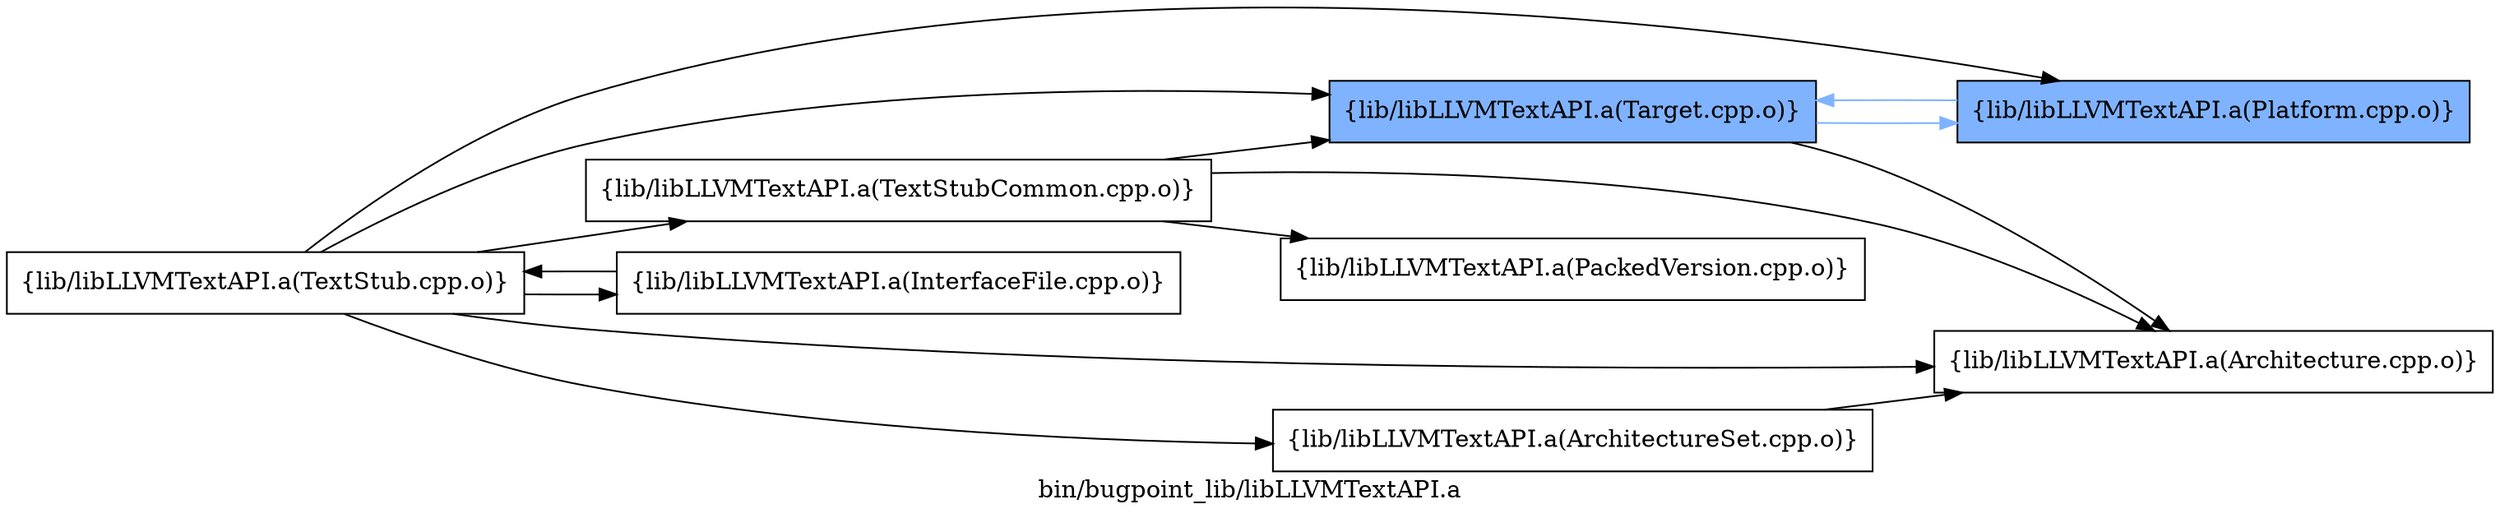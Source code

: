 digraph "bin/bugpoint_lib/libLLVMTextAPI.a" {
	label="bin/bugpoint_lib/libLLVMTextAPI.a";
	rankdir=LR;
	{ rank=same; Node0x5646d487d758;  }

	Node0x5646d487d758 [shape=record,shape=box,group=1,style=filled,fillcolor="0.600000 0.5 1",label="{lib/libLLVMTextAPI.a(Target.cpp.o)}"];
	Node0x5646d487d758 -> Node0x5646d487d488;
	Node0x5646d487d758 -> Node0x5646d487c8a8[color="0.600000 0.5 1"];
	Node0x5646d4881128 [shape=record,shape=box,group=0,label="{lib/libLLVMTextAPI.a(TextStub.cpp.o)}"];
	Node0x5646d4881128 -> Node0x5646d487d758;
	Node0x5646d4881128 -> Node0x5646d487d488;
	Node0x5646d4881128 -> Node0x5646d487c8a8;
	Node0x5646d4881128 -> Node0x5646d48809f8;
	Node0x5646d4881128 -> Node0x5646d48802c8;
	Node0x5646d4881128 -> Node0x5646d487fa08;
	Node0x5646d487d488 [shape=record,shape=box,group=0,label="{lib/libLLVMTextAPI.a(Architecture.cpp.o)}"];
	Node0x5646d487c8a8 [shape=record,shape=box,group=1,style=filled,fillcolor="0.600000 0.5 1",label="{lib/libLLVMTextAPI.a(Platform.cpp.o)}"];
	Node0x5646d487c8a8 -> Node0x5646d487d758[color="0.600000 0.5 1"];
	Node0x5646d48809f8 [shape=record,shape=box,group=0,label="{lib/libLLVMTextAPI.a(InterfaceFile.cpp.o)}"];
	Node0x5646d48809f8 -> Node0x5646d4881128;
	Node0x5646d48802c8 [shape=record,shape=box,group=0,label="{lib/libLLVMTextAPI.a(ArchitectureSet.cpp.o)}"];
	Node0x5646d48802c8 -> Node0x5646d487d488;
	Node0x5646d487fa08 [shape=record,shape=box,group=0,label="{lib/libLLVMTextAPI.a(TextStubCommon.cpp.o)}"];
	Node0x5646d487fa08 -> Node0x5646d487d758;
	Node0x5646d487fa08 -> Node0x5646d487d488;
	Node0x5646d487fa08 -> Node0x5646d487f828;
	Node0x5646d487f828 [shape=record,shape=box,group=0,label="{lib/libLLVMTextAPI.a(PackedVersion.cpp.o)}"];
}
